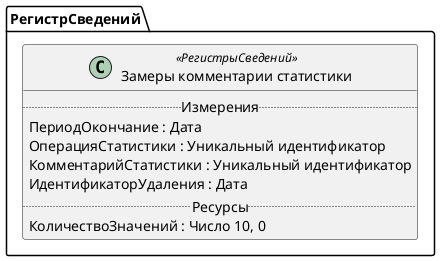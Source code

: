 ﻿@startuml ЗамерыКомментарииСтатистики
'!include templates.wsd
'..\include templates.wsd
class РегистрСведений.ЗамерыКомментарииСтатистики as "Замеры комментарии статистики" <<РегистрыСведений>>
{
..Измерения..
ПериодОкончание : Дата
ОперацияСтатистики : Уникальный идентификатор
КомментарийСтатистики : Уникальный идентификатор
ИдентификаторУдаления : Дата
..Ресурсы..
КоличествоЗначений : Число 10, 0
}
@enduml
